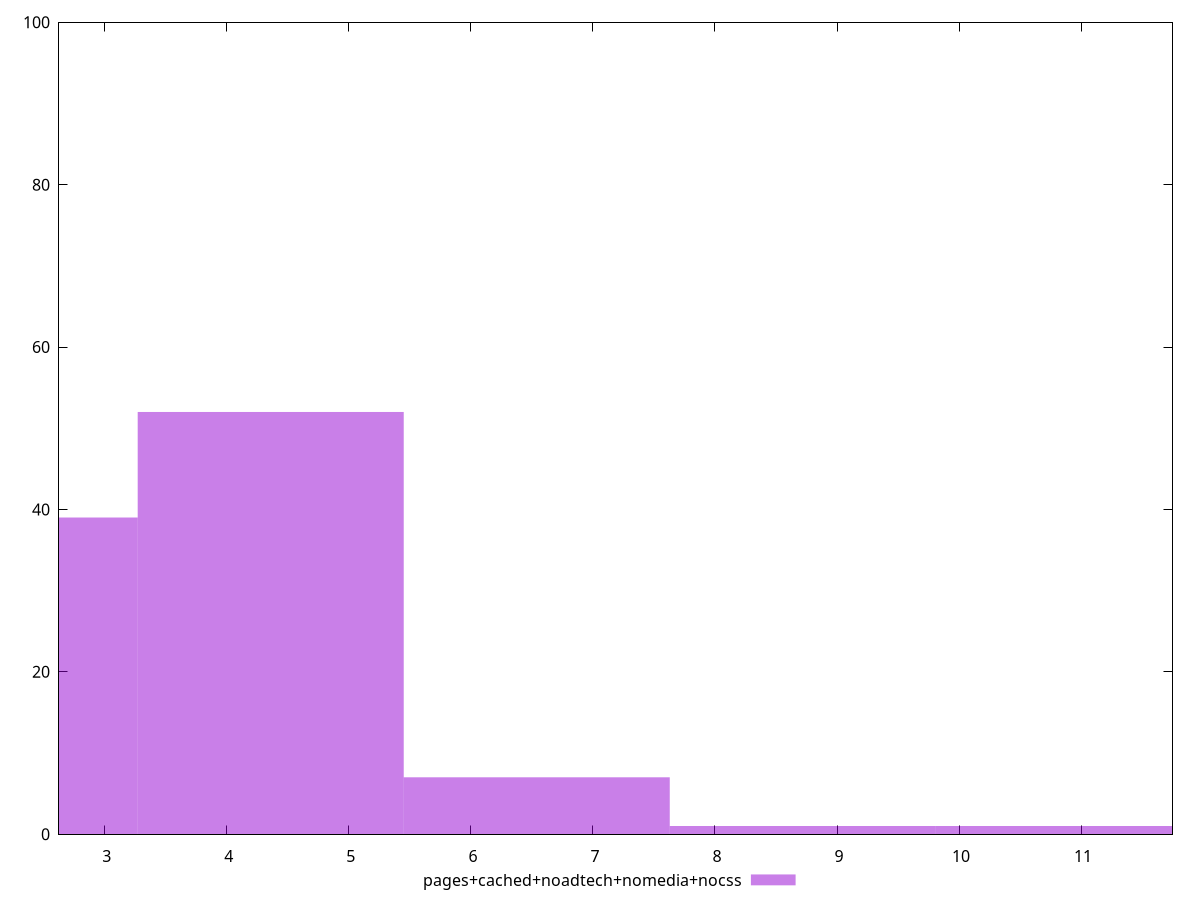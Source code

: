 reset

$pagesCachedNoadtechNomediaNocss <<EOF
4.359759685409785 52
2.1798798427048927 39
8.71951937081957 1
10.899399213524463 1
6.539639528114678 7
EOF

set key outside below
set boxwidth 2.1798798427048927
set xrange [2.625:11.748999999999999]
set yrange [0:100]
set trange [0:100]
set style fill transparent solid 0.5 noborder
set terminal svg size 640, 490 enhanced background rgb 'white'
set output "report_00020_2021-02-19T21:17:38.612Z2/server-response-time/comparison/histogram/4_vs_5.svg"

plot $pagesCachedNoadtechNomediaNocss title "pages+cached+noadtech+nomedia+nocss" with boxes

reset
